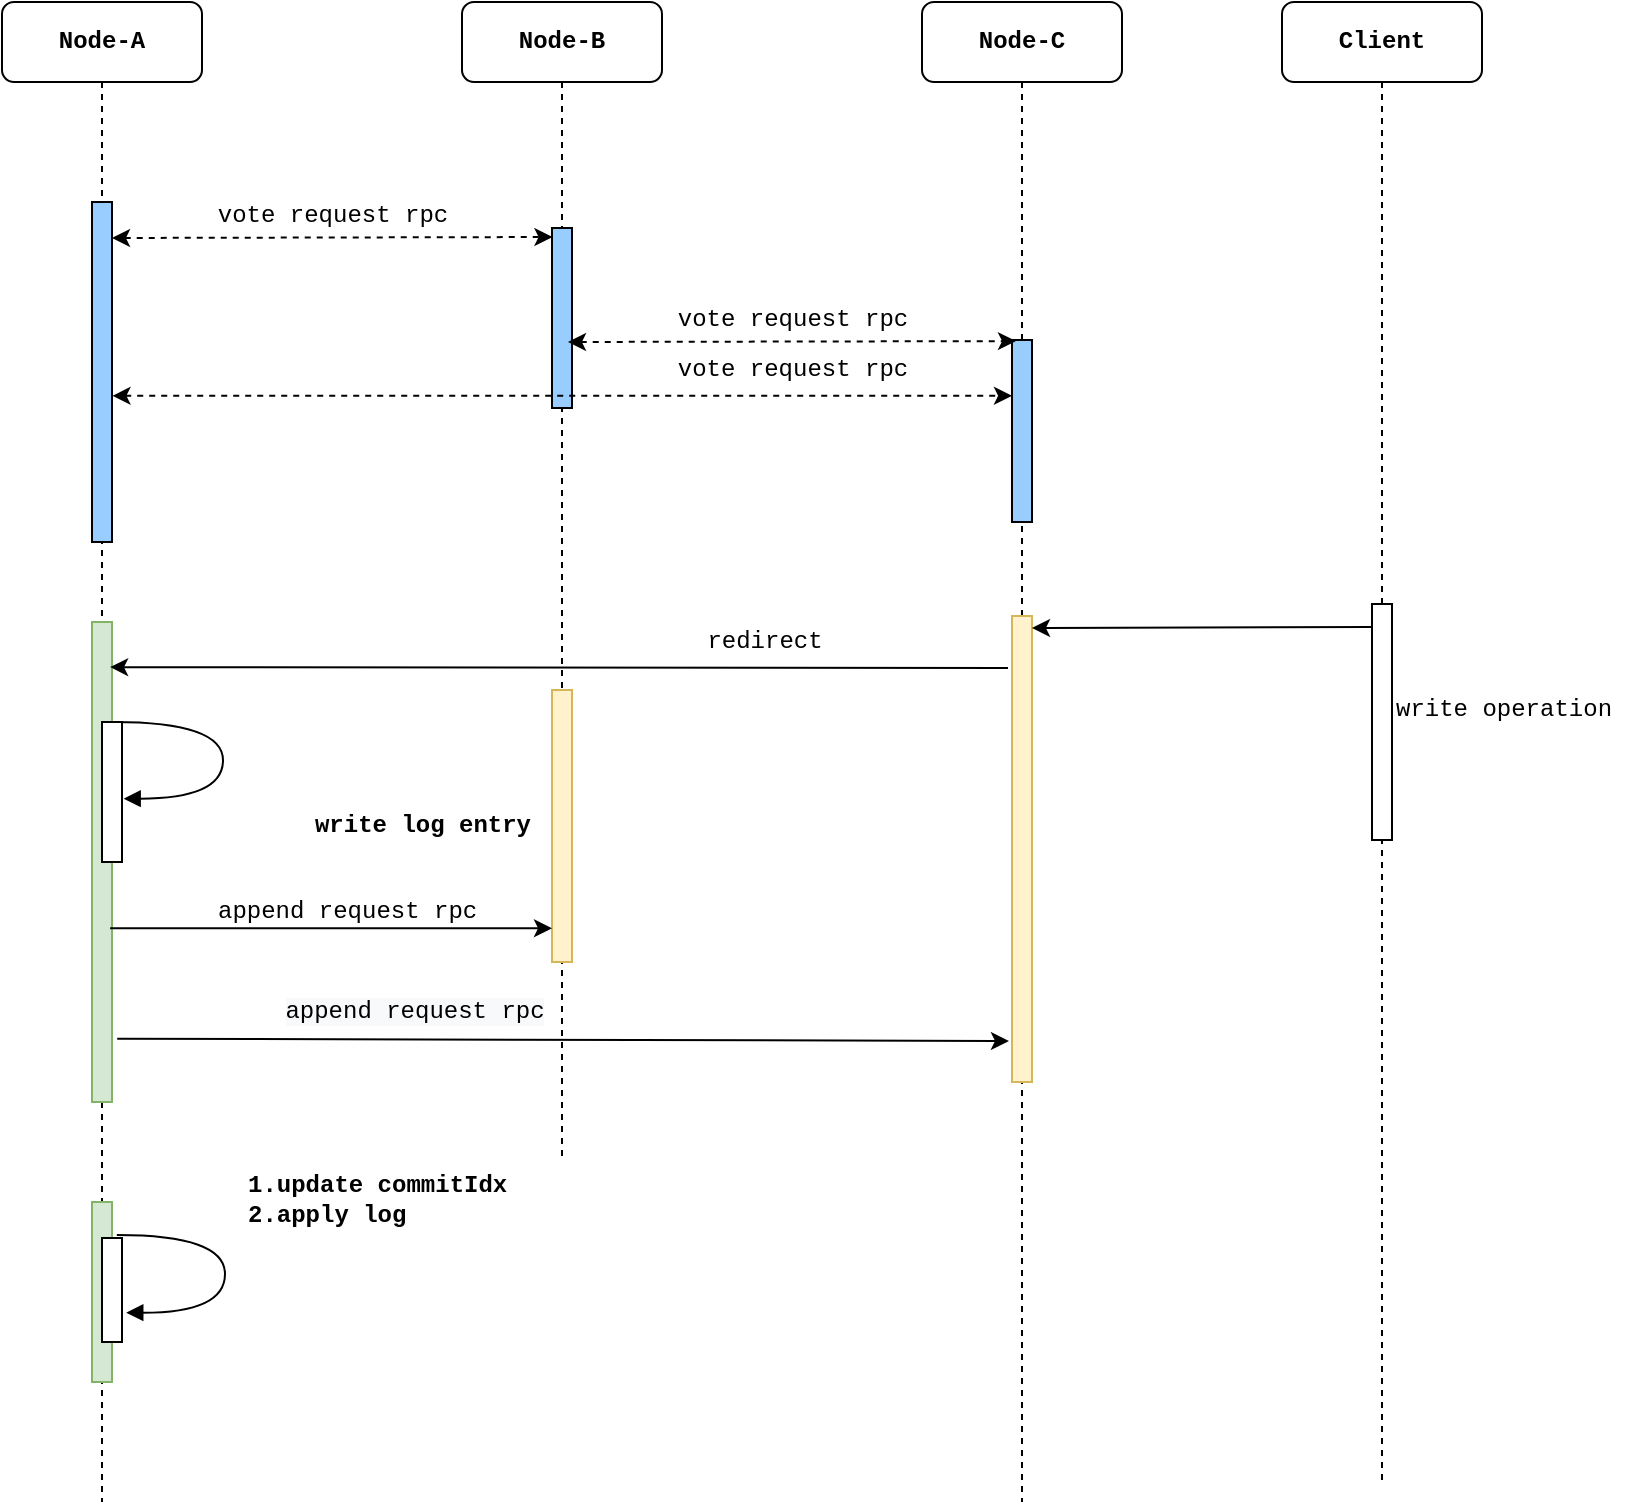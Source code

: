 <mxfile version="11.2.4" type="device" pages="1"><diagram name="Page-1" id="13e1069c-82ec-6db2-03f1-153e76fe0fe0"><mxGraphModel dx="1113" dy="744" grid="1" gridSize="10" guides="1" tooltips="1" connect="1" arrows="1" fold="1" page="1" pageScale="1" pageWidth="1100" pageHeight="850" background="#ffffff" math="0" shadow="0"><root><mxCell id="0"/><mxCell id="1" parent="0"/><mxCell id="7baba1c4bc27f4b0-2" value="Node-B" style="shape=umlLifeline;perimeter=lifelinePerimeter;whiteSpace=wrap;html=1;container=1;collapsible=0;recursiveResize=0;outlineConnect=0;rounded=1;shadow=0;comic=0;labelBackgroundColor=none;strokeColor=#000000;strokeWidth=1;fillColor=#FFFFFF;fontFamily=Courier New;fontSize=12;fontColor=#000000;align=center;fontStyle=1" parent="1" vertex="1"><mxGeometry x="320" y="40" width="100" height="580" as="geometry"/></mxCell><mxCell id="V4D5Nia_skeXYkYaUEnQ-3" value="" style="html=1;points=[];perimeter=orthogonalPerimeter;rounded=0;shadow=0;comic=0;labelBackgroundColor=none;strokeColor=#000000;strokeWidth=1;fillColor=#99CCFF;fontFamily=Courier New;fontSize=12;fontColor=#000000;align=center;fontStyle=1" vertex="1" parent="7baba1c4bc27f4b0-2"><mxGeometry x="45" y="113" width="10" height="90" as="geometry"/></mxCell><mxCell id="V4D5Nia_skeXYkYaUEnQ-13" value="" style="html=1;points=[];perimeter=orthogonalPerimeter;rounded=0;shadow=0;comic=0;labelBackgroundColor=none;strokeColor=#d6b656;strokeWidth=1;fillColor=#fff2cc;fontFamily=Courier New;fontSize=12;align=center;fontStyle=1" vertex="1" parent="7baba1c4bc27f4b0-2"><mxGeometry x="45" y="344" width="10" height="136" as="geometry"/></mxCell><mxCell id="7baba1c4bc27f4b0-3" value="Node-C" style="shape=umlLifeline;perimeter=lifelinePerimeter;whiteSpace=wrap;html=1;container=1;collapsible=0;recursiveResize=0;outlineConnect=0;rounded=1;shadow=0;comic=0;labelBackgroundColor=none;strokeColor=#000000;strokeWidth=1;fillColor=#FFFFFF;fontFamily=Courier New;fontSize=12;fontColor=#000000;align=center;fontStyle=1" parent="1" vertex="1"><mxGeometry x="550" y="40" width="100" height="750" as="geometry"/></mxCell><mxCell id="V4D5Nia_skeXYkYaUEnQ-4" value="" style="html=1;points=[];perimeter=orthogonalPerimeter;rounded=0;shadow=0;comic=0;labelBackgroundColor=none;strokeColor=#000000;strokeWidth=1;fillColor=#99CCFF;fontFamily=Courier New;fontSize=12;fontColor=#000000;align=center;fontStyle=1" vertex="1" parent="7baba1c4bc27f4b0-3"><mxGeometry x="45" y="169" width="10" height="91" as="geometry"/></mxCell><mxCell id="V4D5Nia_skeXYkYaUEnQ-14" value="" style="html=1;points=[];perimeter=orthogonalPerimeter;rounded=0;shadow=0;comic=0;labelBackgroundColor=none;strokeColor=#d6b656;strokeWidth=1;fillColor=#fff2cc;fontFamily=Courier New;fontSize=12;align=center;fontStyle=1" vertex="1" parent="7baba1c4bc27f4b0-3"><mxGeometry x="45" y="307" width="10" height="233" as="geometry"/></mxCell><mxCell id="7baba1c4bc27f4b0-8" value="Node-A" style="shape=umlLifeline;perimeter=lifelinePerimeter;whiteSpace=wrap;html=1;container=1;collapsible=0;recursiveResize=0;outlineConnect=0;rounded=1;shadow=0;comic=0;labelBackgroundColor=none;strokeColor=#000000;strokeWidth=1;fillColor=#FFFFFF;fontFamily=Courier New;fontSize=12;fontColor=#000000;align=center;fontStyle=1" parent="1" vertex="1"><mxGeometry x="90" y="40" width="100" height="750" as="geometry"/></mxCell><mxCell id="7baba1c4bc27f4b0-9" value="" style="html=1;points=[];perimeter=orthogonalPerimeter;rounded=0;shadow=0;comic=0;labelBackgroundColor=none;strokeColor=#000000;strokeWidth=1;fillColor=#99CCFF;fontFamily=Courier New;fontSize=12;fontColor=#000000;align=center;fontStyle=1" parent="7baba1c4bc27f4b0-8" vertex="1"><mxGeometry x="45" y="100" width="10" height="170" as="geometry"/></mxCell><mxCell id="V4D5Nia_skeXYkYaUEnQ-11" value="" style="html=1;points=[];perimeter=orthogonalPerimeter;rounded=0;shadow=0;comic=0;labelBackgroundColor=none;strokeColor=#82b366;strokeWidth=1;fillColor=#d5e8d4;fontFamily=Courier New;fontSize=12;align=center;fontStyle=1" vertex="1" parent="7baba1c4bc27f4b0-8"><mxGeometry x="45" y="310" width="10" height="240" as="geometry"/></mxCell><mxCell id="V4D5Nia_skeXYkYaUEnQ-31" value="" style="html=1;points=[];perimeter=orthogonalPerimeter;rounded=0;shadow=0;comic=0;labelBackgroundColor=none;strokeColor=#82b366;strokeWidth=1;fillColor=#d5e8d4;fontFamily=Courier New;fontSize=12;align=center;fontStyle=1" vertex="1" parent="7baba1c4bc27f4b0-8"><mxGeometry x="45" y="600" width="10" height="90" as="geometry"/></mxCell><mxCell id="7baba1c4bc27f4b0-39" value="write log entry" style="html=1;verticalAlign=bottom;endArrow=block;labelBackgroundColor=none;fontFamily=Courier New;fontSize=12;elbow=vertical;edgeStyle=orthogonalEdgeStyle;curved=1;entryX=1;entryY=0.286;entryPerimeter=0;exitX=1.038;exitY=0.345;exitPerimeter=0;fontStyle=1" parent="1" edge="1"><mxGeometry x="-0.24" y="-51" relative="1" as="geometry"><mxPoint x="145.833" y="400" as="sourcePoint"/><mxPoint x="150.833" y="438.333" as="targetPoint"/><Array as="points"><mxPoint x="200.5" y="400"/><mxPoint x="200.5" y="438"/></Array><mxPoint x="100" y="10" as="offset"/></mxGeometry></mxCell><mxCell id="V4D5Nia_skeXYkYaUEnQ-5" value="" style="endArrow=classic;startArrow=classic;html=1;fontFamily=Courier New;entryX=0.024;entryY=0.05;entryDx=0;entryDy=0;entryPerimeter=0;dashed=1;" edge="1" parent="1" target="V4D5Nia_skeXYkYaUEnQ-3"><mxGeometry width="50" height="50" relative="1" as="geometry"><mxPoint x="145" y="158" as="sourcePoint"/><mxPoint x="140" y="640" as="targetPoint"/></mxGeometry></mxCell><mxCell id="V4D5Nia_skeXYkYaUEnQ-6" value="vote request rpc" style="text;html=1;resizable=0;points=[];align=center;verticalAlign=middle;labelBackgroundColor=#ffffff;fontFamily=Courier New;" vertex="1" connectable="0" parent="V4D5Nia_skeXYkYaUEnQ-5"><mxGeometry x="-0.004" y="2" relative="1" as="geometry"><mxPoint y="-9" as="offset"/></mxGeometry></mxCell><mxCell id="V4D5Nia_skeXYkYaUEnQ-7" value="" style="endArrow=classic;startArrow=classic;html=1;fontFamily=Courier New;exitX=1.024;exitY=0.57;exitDx=0;exitDy=0;exitPerimeter=0;dashed=1;" edge="1" parent="1" source="7baba1c4bc27f4b0-9" target="V4D5Nia_skeXYkYaUEnQ-4"><mxGeometry width="50" height="50" relative="1" as="geometry"><mxPoint x="155" y="168" as="sourcePoint"/><mxPoint x="593" y="240" as="targetPoint"/></mxGeometry></mxCell><mxCell id="V4D5Nia_skeXYkYaUEnQ-8" value="vote request rpc" style="text;html=1;resizable=0;points=[];align=center;verticalAlign=middle;labelBackgroundColor=#ffffff;fontFamily=Courier New;" vertex="1" connectable="0" parent="V4D5Nia_skeXYkYaUEnQ-7"><mxGeometry x="-0.004" y="2" relative="1" as="geometry"><mxPoint x="115.5" y="-11" as="offset"/></mxGeometry></mxCell><mxCell id="V4D5Nia_skeXYkYaUEnQ-9" value="" style="endArrow=classic;startArrow=classic;html=1;fontFamily=Courier New;entryX=0.2;entryY=0.006;entryDx=0;entryDy=0;entryPerimeter=0;dashed=1;" edge="1" parent="1" target="V4D5Nia_skeXYkYaUEnQ-4"><mxGeometry width="50" height="50" relative="1" as="geometry"><mxPoint x="373" y="210" as="sourcePoint"/><mxPoint x="375.24" y="167.5" as="targetPoint"/></mxGeometry></mxCell><mxCell id="V4D5Nia_skeXYkYaUEnQ-10" value="vote request rpc" style="text;html=1;resizable=0;points=[];align=center;verticalAlign=middle;labelBackgroundColor=#ffffff;fontFamily=Courier New;" vertex="1" connectable="0" parent="V4D5Nia_skeXYkYaUEnQ-9"><mxGeometry x="-0.004" y="2" relative="1" as="geometry"><mxPoint y="-9" as="offset"/></mxGeometry></mxCell><mxCell id="V4D5Nia_skeXYkYaUEnQ-15" value="Client" style="shape=umlLifeline;perimeter=lifelinePerimeter;whiteSpace=wrap;html=1;container=1;collapsible=0;recursiveResize=0;outlineConnect=0;rounded=1;shadow=0;comic=0;labelBackgroundColor=none;strokeColor=#000000;strokeWidth=1;fillColor=#FFFFFF;fontFamily=Courier New;fontSize=12;fontColor=#000000;align=center;fontStyle=1" vertex="1" parent="1"><mxGeometry x="730" y="40" width="100" height="740" as="geometry"/></mxCell><mxCell id="V4D5Nia_skeXYkYaUEnQ-19" value="" style="html=1;points=[];perimeter=orthogonalPerimeter;rounded=0;shadow=0;comic=0;labelBackgroundColor=none;strokeColor=#000000;strokeWidth=1;fillColor=#FFFFFF;fontFamily=Courier New;fontSize=12;fontColor=#000000;align=center;fontStyle=1" vertex="1" parent="V4D5Nia_skeXYkYaUEnQ-15"><mxGeometry x="45" y="301" width="10" height="118" as="geometry"/></mxCell><mxCell id="V4D5Nia_skeXYkYaUEnQ-20" value="write operation" style="text;html=1;resizable=0;points=[];autosize=1;align=left;verticalAlign=top;spacingTop=-4;fontFamily=Courier New;" vertex="1" parent="1"><mxGeometry x="785" y="384" width="120" height="20" as="geometry"/></mxCell><mxCell id="V4D5Nia_skeXYkYaUEnQ-21" value="" style="endArrow=classic;html=1;fontFamily=Courier New;exitX=-0.035;exitY=0.047;exitDx=0;exitDy=0;exitPerimeter=0;" edge="1" parent="1"><mxGeometry width="50" height="50" relative="1" as="geometry"><mxPoint x="774.65" y="352.546" as="sourcePoint"/><mxPoint x="605" y="353" as="targetPoint"/></mxGeometry></mxCell><mxCell id="V4D5Nia_skeXYkYaUEnQ-22" value="" style="endArrow=classic;html=1;fontFamily=Courier New;entryX=0.906;entryY=0.094;entryDx=0;entryDy=0;entryPerimeter=0;" edge="1" parent="1" target="V4D5Nia_skeXYkYaUEnQ-11"><mxGeometry width="50" height="50" relative="1" as="geometry"><mxPoint x="593" y="373" as="sourcePoint"/><mxPoint x="615" y="363" as="targetPoint"/></mxGeometry></mxCell><mxCell id="V4D5Nia_skeXYkYaUEnQ-23" value="redirect" style="text;html=1;resizable=0;points=[];align=center;verticalAlign=middle;labelBackgroundColor=#ffffff;fontFamily=Courier New;" vertex="1" connectable="0" parent="V4D5Nia_skeXYkYaUEnQ-22"><mxGeometry x="-0.447" y="-3" relative="1" as="geometry"><mxPoint x="1.5" y="-10" as="offset"/></mxGeometry></mxCell><mxCell id="V4D5Nia_skeXYkYaUEnQ-24" value="" style="html=1;points=[];perimeter=orthogonalPerimeter;rounded=0;shadow=0;comic=0;labelBackgroundColor=none;strokeColor=#000000;strokeWidth=1;fillColor=#FFFFFF;fontFamily=Courier New;fontSize=12;fontColor=#000000;align=center;fontStyle=1" vertex="1" parent="1"><mxGeometry x="140" y="400" width="10" height="70" as="geometry"/></mxCell><mxCell id="V4D5Nia_skeXYkYaUEnQ-27" value="" style="endArrow=classic;html=1;fontFamily=Courier New;exitX=0.906;exitY=0.638;exitDx=0;exitDy=0;exitPerimeter=0;" edge="1" parent="1" source="V4D5Nia_skeXYkYaUEnQ-11" target="V4D5Nia_skeXYkYaUEnQ-13"><mxGeometry width="50" height="50" relative="1" as="geometry"><mxPoint x="90" y="860" as="sourcePoint"/><mxPoint x="140" y="810" as="targetPoint"/></mxGeometry></mxCell><mxCell id="V4D5Nia_skeXYkYaUEnQ-28" value="append request rpc" style="text;html=1;resizable=0;points=[];autosize=1;align=left;verticalAlign=top;spacingTop=-4;fontFamily=Courier New;" vertex="1" parent="1"><mxGeometry x="196" y="485" width="150" height="20" as="geometry"/></mxCell><mxCell id="V4D5Nia_skeXYkYaUEnQ-29" value="" style="endArrow=classic;html=1;fontFamily=Courier New;exitX=1.259;exitY=0.868;exitDx=0;exitDy=0;exitPerimeter=0;entryX=-0.153;entryY=0.912;entryDx=0;entryDy=0;entryPerimeter=0;" edge="1" parent="1" source="V4D5Nia_skeXYkYaUEnQ-11" target="V4D5Nia_skeXYkYaUEnQ-14"><mxGeometry width="50" height="50" relative="1" as="geometry"><mxPoint x="154.06" y="513.12" as="sourcePoint"/><mxPoint x="375" y="513.12" as="targetPoint"/></mxGeometry></mxCell><mxCell id="V4D5Nia_skeXYkYaUEnQ-30" value="&lt;span style=&quot;text-align: left ; background-color: rgb(248 , 249 , 250)&quot;&gt;append request rpc&lt;/span&gt;" style="text;html=1;resizable=0;points=[];align=center;verticalAlign=middle;labelBackgroundColor=#ffffff;fontFamily=Courier New;" vertex="1" connectable="0" parent="V4D5Nia_skeXYkYaUEnQ-29"><mxGeometry x="-0.272" y="2" relative="1" as="geometry"><mxPoint x="-14" y="-12" as="offset"/></mxGeometry></mxCell><mxCell id="V4D5Nia_skeXYkYaUEnQ-32" value="" style="html=1;points=[];perimeter=orthogonalPerimeter;rounded=0;shadow=0;comic=0;labelBackgroundColor=none;strokeColor=#000000;strokeWidth=1;fillColor=#FFFFFF;fontFamily=Courier New;fontSize=12;fontColor=#000000;align=center;fontStyle=1" vertex="1" parent="1"><mxGeometry x="140" y="658" width="10" height="52" as="geometry"/></mxCell><mxCell id="V4D5Nia_skeXYkYaUEnQ-33" value="1.update commitIdx&lt;br&gt;2.apply log" style="html=1;verticalAlign=bottom;endArrow=block;labelBackgroundColor=none;fontFamily=Courier New;fontSize=12;elbow=vertical;edgeStyle=orthogonalEdgeStyle;curved=1;entryX=1;entryY=0.286;entryPerimeter=0;exitX=1.038;exitY=0.345;exitPerimeter=0;fontStyle=1;align=left;" edge="1" parent="1"><mxGeometry x="-0.24" y="9" relative="1" as="geometry"><mxPoint x="147.412" y="656.529" as="sourcePoint"/><mxPoint x="152.118" y="695.353" as="targetPoint"/><Array as="points"><mxPoint x="201.5" y="657"/><mxPoint x="201.5" y="695"/></Array><mxPoint as="offset"/></mxGeometry></mxCell></root></mxGraphModel></diagram></mxfile>